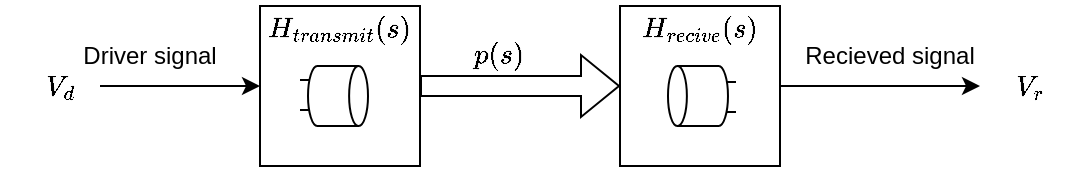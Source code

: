 <mxfile version="24.8.4">
  <diagram name="Page-1" id="cEtNdU2hRdxy1vfRbz68">
    <mxGraphModel dx="699" dy="408" grid="1" gridSize="10" guides="1" tooltips="1" connect="1" arrows="1" fold="1" page="1" pageScale="1" pageWidth="850" pageHeight="1100" math="1" shadow="0">
      <root>
        <mxCell id="0" />
        <mxCell id="1" parent="0" />
        <mxCell id="QygiSmQX-n5kjb3UEBy6-1" value="&lt;div&gt;$$H_{transmit}(s)$$&lt;/div&gt;&lt;div&gt;&lt;br&gt;&lt;/div&gt;&lt;div&gt;&lt;br&gt;&lt;/div&gt;&lt;div&gt;&lt;br&gt;&lt;/div&gt;&lt;div&gt;&lt;br&gt;&lt;/div&gt;" style="rounded=0;whiteSpace=wrap;html=1;" vertex="1" parent="1">
          <mxGeometry x="160" y="240" width="80" height="80" as="geometry" />
        </mxCell>
        <mxCell id="QygiSmQX-n5kjb3UEBy6-2" value="&lt;div&gt;$$H_{recive}(s)$$&lt;/div&gt;&lt;div&gt;&lt;br&gt;&lt;/div&gt;&lt;div&gt;&lt;br&gt;&lt;/div&gt;&lt;div&gt;&lt;br&gt;&lt;/div&gt;&lt;div&gt;&lt;br&gt;&lt;/div&gt;" style="rounded=0;whiteSpace=wrap;html=1;" vertex="1" parent="1">
          <mxGeometry x="340" y="240" width="80" height="80" as="geometry" />
        </mxCell>
        <mxCell id="QygiSmQX-n5kjb3UEBy6-3" value="" style="shape=flexArrow;endArrow=classic;html=1;rounded=0;" edge="1" parent="1">
          <mxGeometry width="50" height="50" relative="1" as="geometry">
            <mxPoint x="240" y="280" as="sourcePoint" />
            <mxPoint x="340" y="280" as="targetPoint" />
          </mxGeometry>
        </mxCell>
        <mxCell id="QygiSmQX-n5kjb3UEBy6-4" value="" style="endArrow=classic;html=1;rounded=0;entryX=0;entryY=0.5;entryDx=0;entryDy=0;" edge="1" parent="1" target="QygiSmQX-n5kjb3UEBy6-1">
          <mxGeometry width="50" height="50" relative="1" as="geometry">
            <mxPoint x="80" y="280" as="sourcePoint" />
            <mxPoint x="210" y="280" as="targetPoint" />
          </mxGeometry>
        </mxCell>
        <mxCell id="QygiSmQX-n5kjb3UEBy6-5" value="&lt;div&gt;Driver signal&lt;/div&gt;" style="text;html=1;align=center;verticalAlign=middle;whiteSpace=wrap;rounded=0;" vertex="1" parent="1">
          <mxGeometry x="70" y="250" width="70" height="30" as="geometry" />
        </mxCell>
        <mxCell id="QygiSmQX-n5kjb3UEBy6-6" value="$$V_d$$" style="text;html=1;align=center;verticalAlign=middle;whiteSpace=wrap;rounded=0;" vertex="1" parent="1">
          <mxGeometry x="30" y="265" width="60" height="30" as="geometry" />
        </mxCell>
        <mxCell id="QygiSmQX-n5kjb3UEBy6-7" value="$$p(s)$$" style="text;html=1;align=center;verticalAlign=middle;whiteSpace=wrap;rounded=0;" vertex="1" parent="1">
          <mxGeometry x="250" y="255" width="60" height="20" as="geometry" />
        </mxCell>
        <mxCell id="QygiSmQX-n5kjb3UEBy6-8" value="" style="endArrow=classic;html=1;rounded=0;entryX=0;entryY=0.5;entryDx=0;entryDy=0;" edge="1" parent="1" target="QygiSmQX-n5kjb3UEBy6-9">
          <mxGeometry width="50" height="50" relative="1" as="geometry">
            <mxPoint x="420" y="280" as="sourcePoint" />
            <mxPoint x="500" y="280" as="targetPoint" />
          </mxGeometry>
        </mxCell>
        <mxCell id="QygiSmQX-n5kjb3UEBy6-9" value="$$V_r$$" style="text;html=1;align=center;verticalAlign=middle;whiteSpace=wrap;rounded=0;" vertex="1" parent="1">
          <mxGeometry x="520" y="265" width="50" height="30" as="geometry" />
        </mxCell>
        <mxCell id="QygiSmQX-n5kjb3UEBy6-10" value="Recieved signal" style="text;html=1;align=center;verticalAlign=middle;whiteSpace=wrap;rounded=0;" vertex="1" parent="1">
          <mxGeometry x="430" y="250" width="90" height="30" as="geometry" />
        </mxCell>
        <mxCell id="QygiSmQX-n5kjb3UEBy6-12" value="" style="group;rotation=-180;" vertex="1" connectable="0" parent="1">
          <mxGeometry x="359.995" y="270" width="37.5" height="30" as="geometry" />
        </mxCell>
        <mxCell id="QygiSmQX-n5kjb3UEBy6-13" value="" style="endArrow=none;html=1;rounded=0;" edge="1" parent="QygiSmQX-n5kjb3UEBy6-12">
          <mxGeometry width="50" height="50" relative="1" as="geometry">
            <mxPoint x="38" y="23" as="sourcePoint" />
            <mxPoint x="23" y="23" as="targetPoint" />
          </mxGeometry>
        </mxCell>
        <mxCell id="QygiSmQX-n5kjb3UEBy6-14" value="" style="endArrow=none;html=1;rounded=0;" edge="1" parent="QygiSmQX-n5kjb3UEBy6-12">
          <mxGeometry width="50" height="50" relative="1" as="geometry">
            <mxPoint x="38" y="8" as="sourcePoint" />
            <mxPoint x="23" y="8" as="targetPoint" />
          </mxGeometry>
        </mxCell>
        <mxCell id="QygiSmQX-n5kjb3UEBy6-15" value="" style="shape=cylinder3;whiteSpace=wrap;html=1;boundedLbl=1;backgroundOutline=1;size=4.724;rotation=-90;" vertex="1" parent="QygiSmQX-n5kjb3UEBy6-12">
          <mxGeometry x="4" width="30" height="30" as="geometry" />
        </mxCell>
        <mxCell id="QygiSmQX-n5kjb3UEBy6-16" value="" style="group;rotation=0;" vertex="1" connectable="0" parent="1">
          <mxGeometry x="180.005" y="270" width="37.5" height="30" as="geometry" />
        </mxCell>
        <mxCell id="QygiSmQX-n5kjb3UEBy6-17" value="" style="endArrow=none;html=1;rounded=0;" edge="1" parent="QygiSmQX-n5kjb3UEBy6-16">
          <mxGeometry width="50" height="50" relative="1" as="geometry">
            <mxPoint y="7" as="sourcePoint" />
            <mxPoint x="15" y="7" as="targetPoint" />
          </mxGeometry>
        </mxCell>
        <mxCell id="QygiSmQX-n5kjb3UEBy6-18" value="" style="endArrow=none;html=1;rounded=0;" edge="1" parent="QygiSmQX-n5kjb3UEBy6-16">
          <mxGeometry width="50" height="50" relative="1" as="geometry">
            <mxPoint y="22" as="sourcePoint" />
            <mxPoint x="15" y="22" as="targetPoint" />
          </mxGeometry>
        </mxCell>
        <mxCell id="QygiSmQX-n5kjb3UEBy6-19" value="" style="shape=cylinder3;whiteSpace=wrap;html=1;boundedLbl=1;backgroundOutline=1;size=4.724;rotation=90;" vertex="1" parent="QygiSmQX-n5kjb3UEBy6-16">
          <mxGeometry x="4" width="30" height="30" as="geometry" />
        </mxCell>
      </root>
    </mxGraphModel>
  </diagram>
</mxfile>

